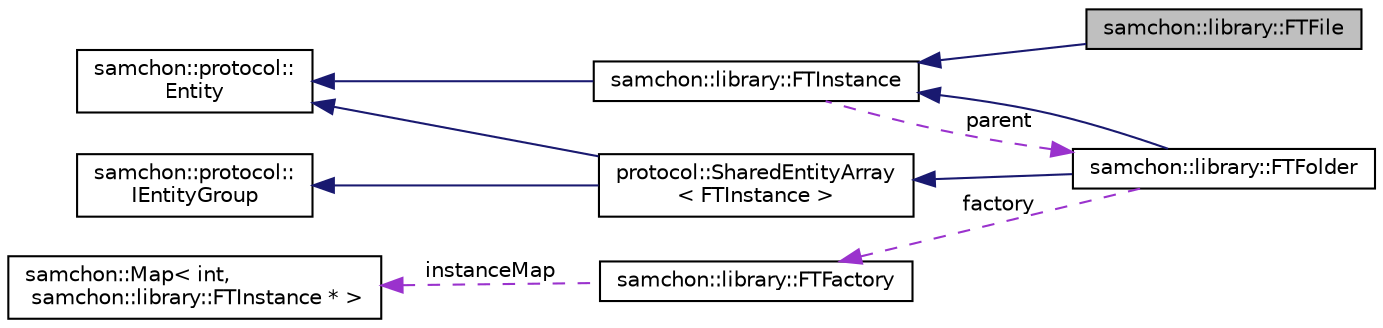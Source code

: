 digraph "samchon::library::FTFile"
{
  edge [fontname="Helvetica",fontsize="10",labelfontname="Helvetica",labelfontsize="10"];
  node [fontname="Helvetica",fontsize="10",shape=record];
  rankdir="LR";
  Node1 [label="samchon::library::FTFile",height=0.2,width=0.4,color="black", fillcolor="grey75", style="filled", fontcolor="black"];
  Node2 -> Node1 [dir="back",color="midnightblue",fontsize="10",style="solid",fontname="Helvetica"];
  Node2 [label="samchon::library::FTInstance",height=0.2,width=0.4,color="black", fillcolor="white", style="filled",URL="$d7/d0a/classsamchon_1_1library_1_1FTInstance.html",tooltip="An interface of file-tree. "];
  Node3 -> Node2 [dir="back",color="midnightblue",fontsize="10",style="solid",fontname="Helvetica"];
  Node3 [label="samchon::protocol::\lEntity",height=0.2,width=0.4,color="black", fillcolor="white", style="filled",URL="$d0/d3e/classsamchon_1_1protocol_1_1Entity.html",tooltip="An entity, a standard data class. "];
  Node4 -> Node2 [dir="back",color="darkorchid3",fontsize="10",style="dashed",label=" parent" ,fontname="Helvetica"];
  Node4 [label="samchon::library::FTFolder",height=0.2,width=0.4,color="black", fillcolor="white", style="filled",URL="$d2/db1/classsamchon_1_1library_1_1FTFolder.html",tooltip="A folder. "];
  Node5 -> Node4 [dir="back",color="midnightblue",fontsize="10",style="solid",fontname="Helvetica"];
  Node5 [label="protocol::SharedEntityArray\l\< FTInstance \>",height=0.2,width=0.4,color="black", fillcolor="white", style="filled",URL="$d4/deb/classsamchon_1_1protocol_1_1EntityGroup.html",tooltip="An Entity and a container of children Entity objects. "];
  Node3 -> Node5 [dir="back",color="midnightblue",fontsize="10",style="solid",fontname="Helvetica"];
  Node6 -> Node5 [dir="back",color="midnightblue",fontsize="10",style="solid",fontname="Helvetica"];
  Node6 [label="samchon::protocol::\lIEntityGroup",height=0.2,width=0.4,color="black", fillcolor="white", style="filled",URL="$d9/d4c/classsamchon_1_1protocol_1_1IEntityGroup.html",tooltip="An iternface for entity group. "];
  Node2 -> Node4 [dir="back",color="midnightblue",fontsize="10",style="solid",fontname="Helvetica"];
  Node7 -> Node4 [dir="back",color="darkorchid3",fontsize="10",style="dashed",label=" factory" ,fontname="Helvetica"];
  Node7 [label="samchon::library::FTFactory",height=0.2,width=0.4,color="black", fillcolor="white", style="filled",URL="$d6/d60/classsamchon_1_1library_1_1FTFactory.html",tooltip="A Factory and manager for file-tree. "];
  Node8 -> Node7 [dir="back",color="darkorchid3",fontsize="10",style="dashed",label=" instanceMap" ,fontname="Helvetica"];
  Node8 [label="samchon::Map\< int,\l samchon::library::FTInstance * \>",height=0.2,width=0.4,color="black", fillcolor="white", style="filled",URL="$d1/d4e/classsamchon_1_1Map.html"];
}
